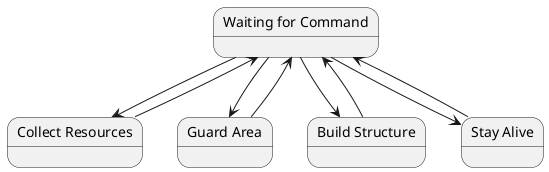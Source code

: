 @startuml "Root"

state "Waiting for Command" as WaitingForCommand
state "Collect Resources" as CollectResources
state "Guard Area" as GuardArea
state "Build Structure" as BuildStructure
state "Stay Alive" as StayAlive

WaitingForCommand --> CollectResources
WaitingForCommand --> GuardArea
WaitingForCommand --> BuildStructure
WaitingForCommand --> StayAlive
CollectResources --> WaitingForCommand
GuardArea --> WaitingForCommand
BuildStructure --> WaitingForCommand
StayAlive --> WaitingForCommand

@enduml